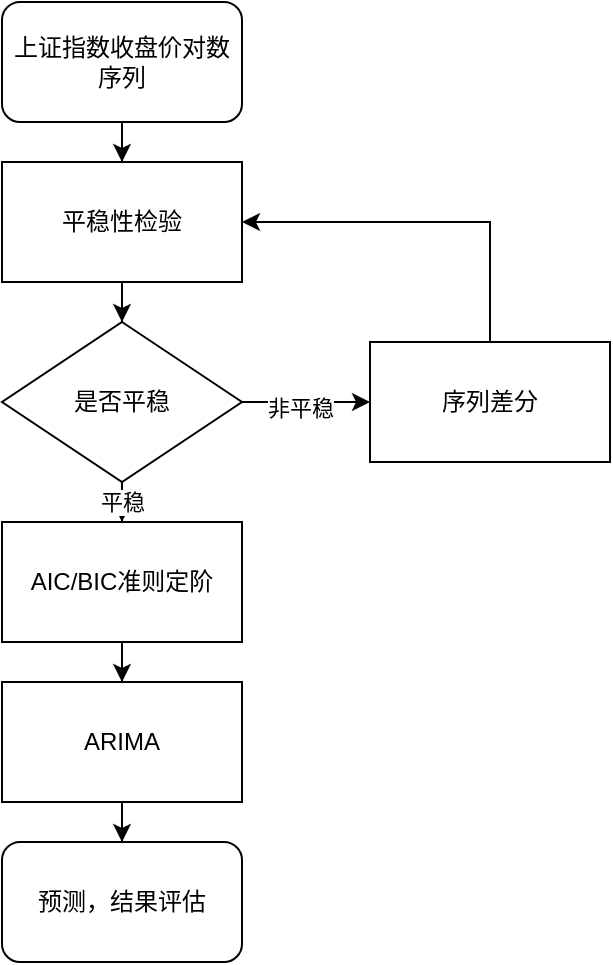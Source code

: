 <mxfile version="18.1.3" type="github">
  <diagram id="6a731a19-8d31-9384-78a2-239565b7b9f0" name="Page-1">
    <mxGraphModel dx="946" dy="564" grid="0" gridSize="10" guides="1" tooltips="1" connect="1" arrows="1" fold="1" page="1" pageScale="1" pageWidth="1169" pageHeight="827" background="none" math="0" shadow="0">
      <root>
        <mxCell id="0" />
        <mxCell id="1" parent="0" />
        <mxCell id="FMA6QsWYxSXVYqANfD5H-64" value="" style="edgeStyle=orthogonalEdgeStyle;rounded=0;orthogonalLoop=1;jettySize=auto;html=1;fillColor=#EDEDED;" edge="1" parent="1" source="FMA6QsWYxSXVYqANfD5H-57" target="FMA6QsWYxSXVYqANfD5H-58">
          <mxGeometry relative="1" as="geometry" />
        </mxCell>
        <mxCell id="FMA6QsWYxSXVYqANfD5H-57" value="上证指数收盘价对数序列" style="rounded=1;whiteSpace=wrap;html=1;fillColor=none;" vertex="1" parent="1">
          <mxGeometry x="240" y="220" width="120" height="60" as="geometry" />
        </mxCell>
        <mxCell id="FMA6QsWYxSXVYqANfD5H-65" value="" style="edgeStyle=orthogonalEdgeStyle;rounded=0;orthogonalLoop=1;jettySize=auto;html=1;fillColor=#EDEDED;" edge="1" parent="1" source="FMA6QsWYxSXVYqANfD5H-58" target="FMA6QsWYxSXVYqANfD5H-59">
          <mxGeometry relative="1" as="geometry" />
        </mxCell>
        <mxCell id="FMA6QsWYxSXVYqANfD5H-58" value="平稳性检验" style="rounded=0;whiteSpace=wrap;html=1;fillColor=none;" vertex="1" parent="1">
          <mxGeometry x="240" y="300" width="120" height="60" as="geometry" />
        </mxCell>
        <mxCell id="FMA6QsWYxSXVYqANfD5H-66" value="平稳" style="edgeStyle=orthogonalEdgeStyle;rounded=0;orthogonalLoop=1;jettySize=auto;html=1;fillColor=#EDEDED;exitX=0.5;exitY=1;exitDx=0;exitDy=0;" edge="1" parent="1" source="FMA6QsWYxSXVYqANfD5H-59" target="FMA6QsWYxSXVYqANfD5H-60">
          <mxGeometry relative="1" as="geometry">
            <mxPoint x="300" y="468" as="sourcePoint" />
          </mxGeometry>
        </mxCell>
        <mxCell id="FMA6QsWYxSXVYqANfD5H-70" value="" style="edgeStyle=orthogonalEdgeStyle;rounded=0;orthogonalLoop=1;jettySize=auto;html=1;fillColor=#EDEDED;" edge="1" parent="1" source="FMA6QsWYxSXVYqANfD5H-59" target="FMA6QsWYxSXVYqANfD5H-63">
          <mxGeometry relative="1" as="geometry" />
        </mxCell>
        <mxCell id="FMA6QsWYxSXVYqANfD5H-72" value="非平稳&lt;br&gt;" style="edgeLabel;html=1;align=center;verticalAlign=middle;resizable=0;points=[];" vertex="1" connectable="0" parent="FMA6QsWYxSXVYqANfD5H-70">
          <mxGeometry x="-0.089" y="-2" relative="1" as="geometry">
            <mxPoint y="1" as="offset" />
          </mxGeometry>
        </mxCell>
        <mxCell id="FMA6QsWYxSXVYqANfD5H-59" value="是否平稳" style="rhombus;whiteSpace=wrap;html=1;fillColor=none;" vertex="1" parent="1">
          <mxGeometry x="240" y="380" width="120" height="80" as="geometry" />
        </mxCell>
        <mxCell id="FMA6QsWYxSXVYqANfD5H-67" value="" style="edgeStyle=orthogonalEdgeStyle;rounded=0;orthogonalLoop=1;jettySize=auto;html=1;fillColor=#EDEDED;" edge="1" parent="1" source="FMA6QsWYxSXVYqANfD5H-60" target="FMA6QsWYxSXVYqANfD5H-61">
          <mxGeometry relative="1" as="geometry" />
        </mxCell>
        <mxCell id="FMA6QsWYxSXVYqANfD5H-60" value="AIC/BIC准则定阶" style="rounded=0;whiteSpace=wrap;html=1;fillColor=none;" vertex="1" parent="1">
          <mxGeometry x="240" y="480" width="120" height="60" as="geometry" />
        </mxCell>
        <mxCell id="FMA6QsWYxSXVYqANfD5H-69" value="" style="edgeStyle=orthogonalEdgeStyle;rounded=0;orthogonalLoop=1;jettySize=auto;html=1;fillColor=#EDEDED;" edge="1" parent="1" source="FMA6QsWYxSXVYqANfD5H-61" target="FMA6QsWYxSXVYqANfD5H-62">
          <mxGeometry relative="1" as="geometry" />
        </mxCell>
        <mxCell id="FMA6QsWYxSXVYqANfD5H-61" value="ARIMA" style="rounded=0;whiteSpace=wrap;html=1;fillColor=none;" vertex="1" parent="1">
          <mxGeometry x="240" y="560" width="120" height="60" as="geometry" />
        </mxCell>
        <mxCell id="FMA6QsWYxSXVYqANfD5H-62" value="预测，结果评估" style="rounded=1;whiteSpace=wrap;html=1;fillColor=none;" vertex="1" parent="1">
          <mxGeometry x="240" y="640" width="120" height="60" as="geometry" />
        </mxCell>
        <mxCell id="FMA6QsWYxSXVYqANfD5H-74" value="" style="edgeStyle=orthogonalEdgeStyle;rounded=0;orthogonalLoop=1;jettySize=auto;html=1;fillColor=#EDEDED;entryX=1;entryY=0.5;entryDx=0;entryDy=0;exitX=0.5;exitY=0;exitDx=0;exitDy=0;" edge="1" parent="1" source="FMA6QsWYxSXVYqANfD5H-63" target="FMA6QsWYxSXVYqANfD5H-58">
          <mxGeometry relative="1" as="geometry" />
        </mxCell>
        <mxCell id="FMA6QsWYxSXVYqANfD5H-63" value="序列差分" style="rounded=0;whiteSpace=wrap;html=1;fillColor=none;" vertex="1" parent="1">
          <mxGeometry x="424" y="390" width="120" height="60" as="geometry" />
        </mxCell>
      </root>
    </mxGraphModel>
  </diagram>
</mxfile>
